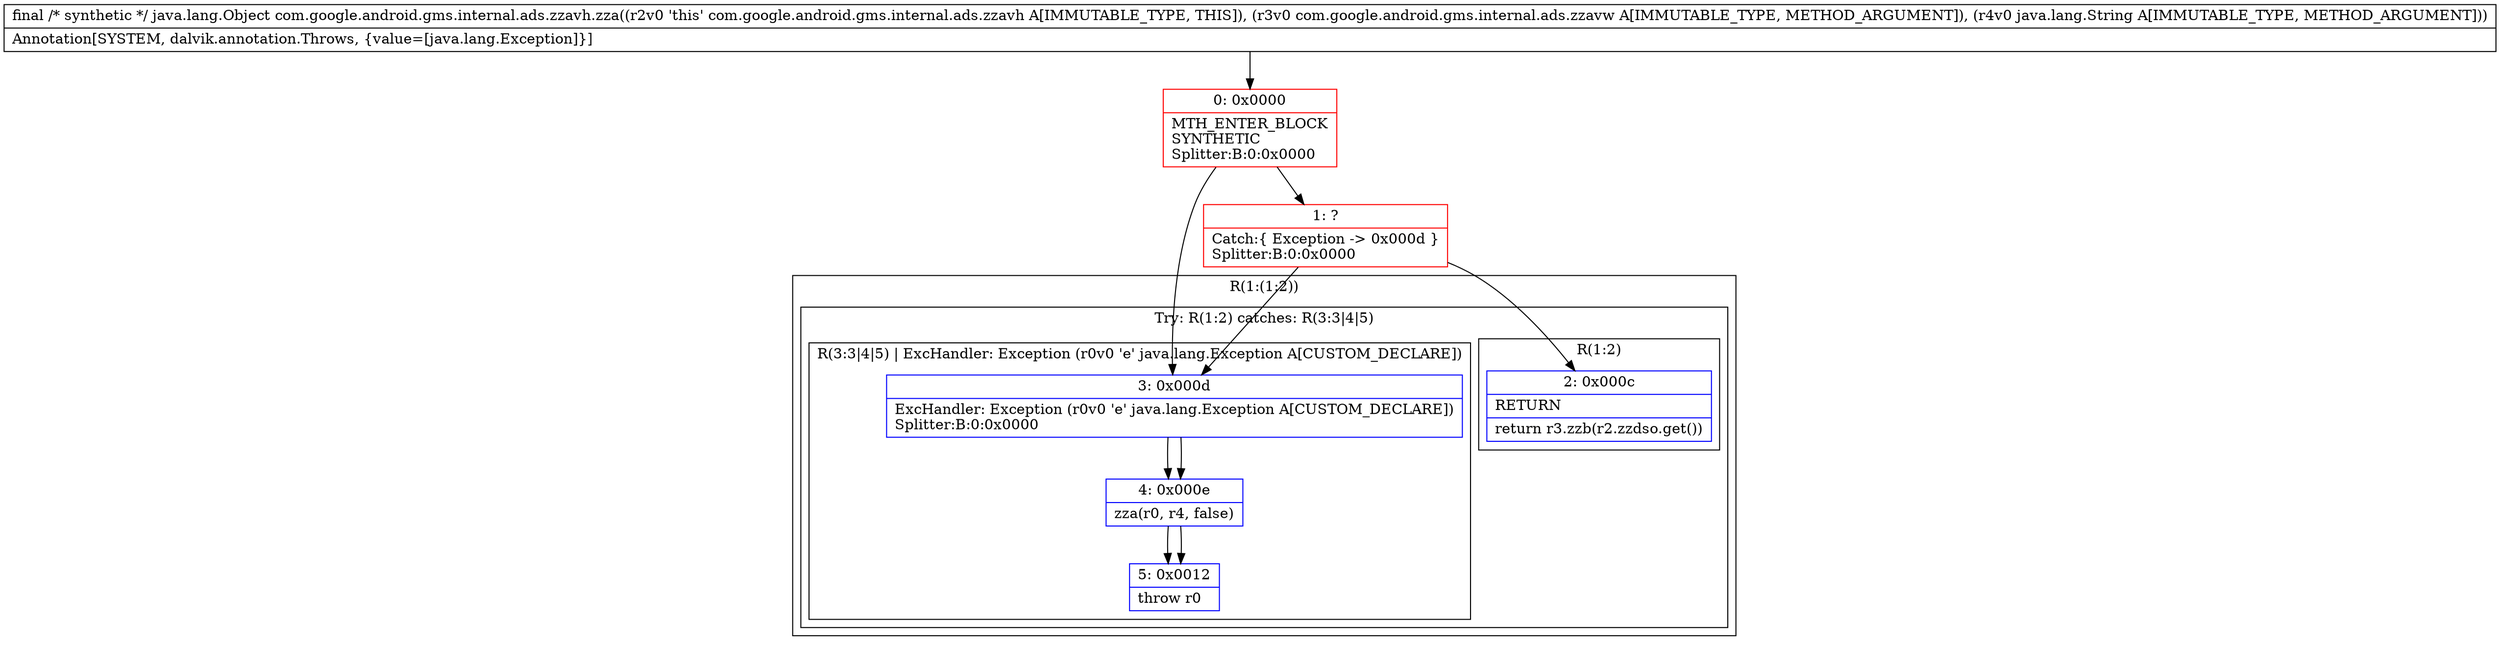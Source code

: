 digraph "CFG forcom.google.android.gms.internal.ads.zzavh.zza(Lcom\/google\/android\/gms\/internal\/ads\/zzavw;Ljava\/lang\/String;)Ljava\/lang\/Object;" {
subgraph cluster_Region_1894333945 {
label = "R(1:(1:2))";
node [shape=record,color=blue];
subgraph cluster_TryCatchRegion_1964792220 {
label = "Try: R(1:2) catches: R(3:3|4|5)";
node [shape=record,color=blue];
subgraph cluster_Region_553420353 {
label = "R(1:2)";
node [shape=record,color=blue];
Node_2 [shape=record,label="{2\:\ 0x000c|RETURN\l|return r3.zzb(r2.zzdso.get())\l}"];
}
subgraph cluster_Region_1839998681 {
label = "R(3:3|4|5) | ExcHandler: Exception (r0v0 'e' java.lang.Exception A[CUSTOM_DECLARE])\l";
node [shape=record,color=blue];
Node_3 [shape=record,label="{3\:\ 0x000d|ExcHandler: Exception (r0v0 'e' java.lang.Exception A[CUSTOM_DECLARE])\lSplitter:B:0:0x0000\l}"];
Node_4 [shape=record,label="{4\:\ 0x000e|zza(r0, r4, false)\l}"];
Node_5 [shape=record,label="{5\:\ 0x0012|throw r0\l}"];
}
}
}
subgraph cluster_Region_1839998681 {
label = "R(3:3|4|5) | ExcHandler: Exception (r0v0 'e' java.lang.Exception A[CUSTOM_DECLARE])\l";
node [shape=record,color=blue];
Node_3 [shape=record,label="{3\:\ 0x000d|ExcHandler: Exception (r0v0 'e' java.lang.Exception A[CUSTOM_DECLARE])\lSplitter:B:0:0x0000\l}"];
Node_4 [shape=record,label="{4\:\ 0x000e|zza(r0, r4, false)\l}"];
Node_5 [shape=record,label="{5\:\ 0x0012|throw r0\l}"];
}
Node_0 [shape=record,color=red,label="{0\:\ 0x0000|MTH_ENTER_BLOCK\lSYNTHETIC\lSplitter:B:0:0x0000\l}"];
Node_1 [shape=record,color=red,label="{1\:\ ?|Catch:\{ Exception \-\> 0x000d \}\lSplitter:B:0:0x0000\l}"];
MethodNode[shape=record,label="{final \/* synthetic *\/ java.lang.Object com.google.android.gms.internal.ads.zzavh.zza((r2v0 'this' com.google.android.gms.internal.ads.zzavh A[IMMUTABLE_TYPE, THIS]), (r3v0 com.google.android.gms.internal.ads.zzavw A[IMMUTABLE_TYPE, METHOD_ARGUMENT]), (r4v0 java.lang.String A[IMMUTABLE_TYPE, METHOD_ARGUMENT]))  | Annotation[SYSTEM, dalvik.annotation.Throws, \{value=[java.lang.Exception]\}]\l}"];
MethodNode -> Node_0;
Node_3 -> Node_4;
Node_4 -> Node_5;
Node_3 -> Node_4;
Node_4 -> Node_5;
Node_0 -> Node_1;
Node_0 -> Node_3;
Node_1 -> Node_3;
Node_1 -> Node_2;
}

